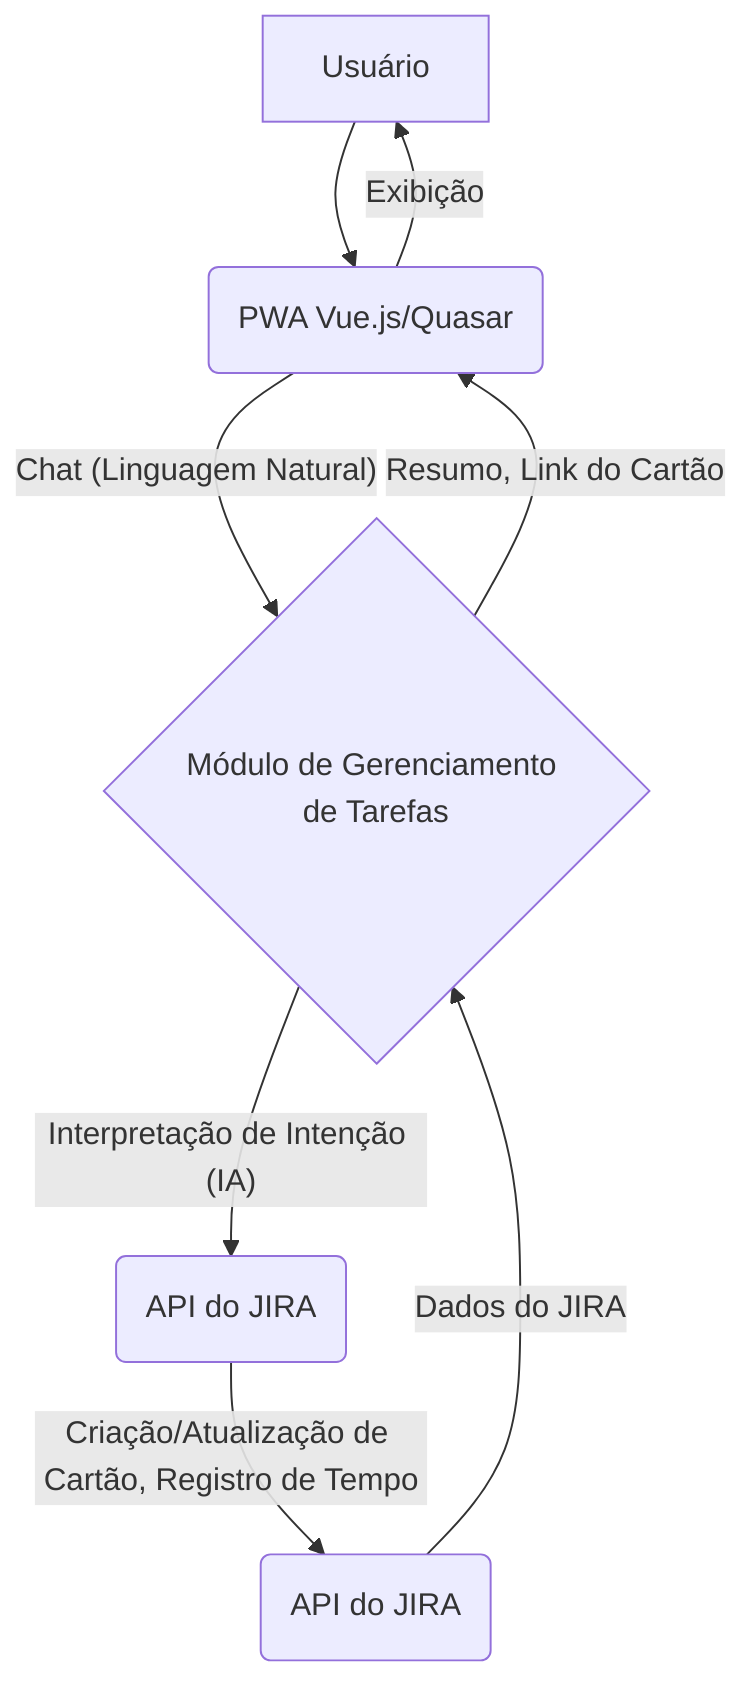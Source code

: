 graph TD
    A[Usuário] --> B(PWA Vue.js/Quasar)
    B -- Chat (Linguagem Natural) --> C{Módulo de Gerenciamento de Tarefas}
    C -- Interpretação de Intenção (IA) --> D(API do JIRA)
    D -- Criação/Atualização de Cartão, Registro de Tempo --> E(API do JIRA)
    E -- Dados do JIRA --> C
    C -- Resumo, Link do Cartão --> B
    B -- Exibição --> A